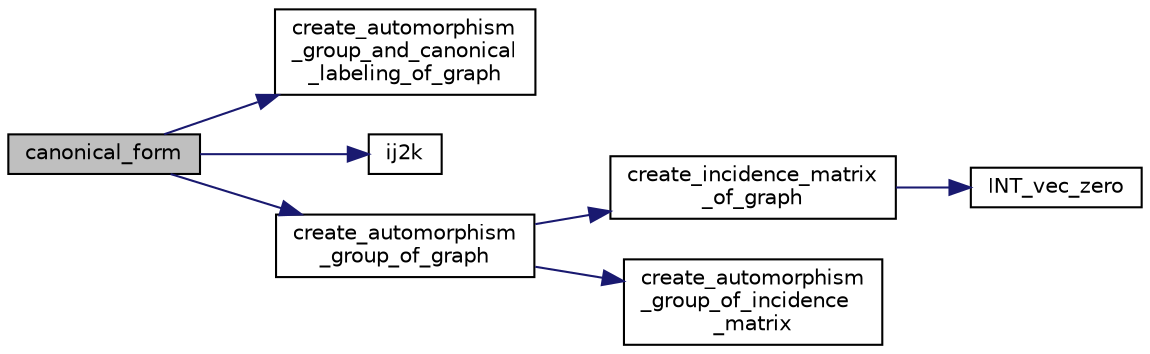 digraph "canonical_form"
{
  edge [fontname="Helvetica",fontsize="10",labelfontname="Helvetica",labelfontsize="10"];
  node [fontname="Helvetica",fontsize="10",shape=record];
  rankdir="LR";
  Node0 [label="canonical_form",height=0.2,width=0.4,color="black", fillcolor="grey75", style="filled", fontcolor="black"];
  Node0 -> Node1 [color="midnightblue",fontsize="10",style="solid",fontname="Helvetica"];
  Node1 [label="create_automorphism\l_group_and_canonical\l_labeling_of_graph",height=0.2,width=0.4,color="black", fillcolor="white", style="filled",URL="$d5/d90/action__global_8_c.html#aa18c7217ecb245bf26dd9599241fd415"];
  Node0 -> Node2 [color="midnightblue",fontsize="10",style="solid",fontname="Helvetica"];
  Node2 [label="ij2k",height=0.2,width=0.4,color="black", fillcolor="white", style="filled",URL="$df/dbf/sajeeb_8_c.html#a68a0fe85ad4b80a9220cb33f9c4c0042"];
  Node0 -> Node3 [color="midnightblue",fontsize="10",style="solid",fontname="Helvetica"];
  Node3 [label="create_automorphism\l_group_of_graph",height=0.2,width=0.4,color="black", fillcolor="white", style="filled",URL="$d5/d90/action__global_8_c.html#a7b41a54fbadf9f29d8bcb291d849ceae"];
  Node3 -> Node4 [color="midnightblue",fontsize="10",style="solid",fontname="Helvetica"];
  Node4 [label="create_incidence_matrix\l_of_graph",height=0.2,width=0.4,color="black", fillcolor="white", style="filled",URL="$d5/d90/action__global_8_c.html#af2bea5e561ad8cbbc2ba2ae332b2fdf6"];
  Node4 -> Node5 [color="midnightblue",fontsize="10",style="solid",fontname="Helvetica"];
  Node5 [label="INT_vec_zero",height=0.2,width=0.4,color="black", fillcolor="white", style="filled",URL="$df/dbf/sajeeb_8_c.html#aa8c9c7977203577026080f546fe4980f"];
  Node3 -> Node6 [color="midnightblue",fontsize="10",style="solid",fontname="Helvetica"];
  Node6 [label="create_automorphism\l_group_of_incidence\l_matrix",height=0.2,width=0.4,color="black", fillcolor="white", style="filled",URL="$d5/d90/action__global_8_c.html#ad2cce64aa207f848e71c9fe51b41a9ff"];
}
